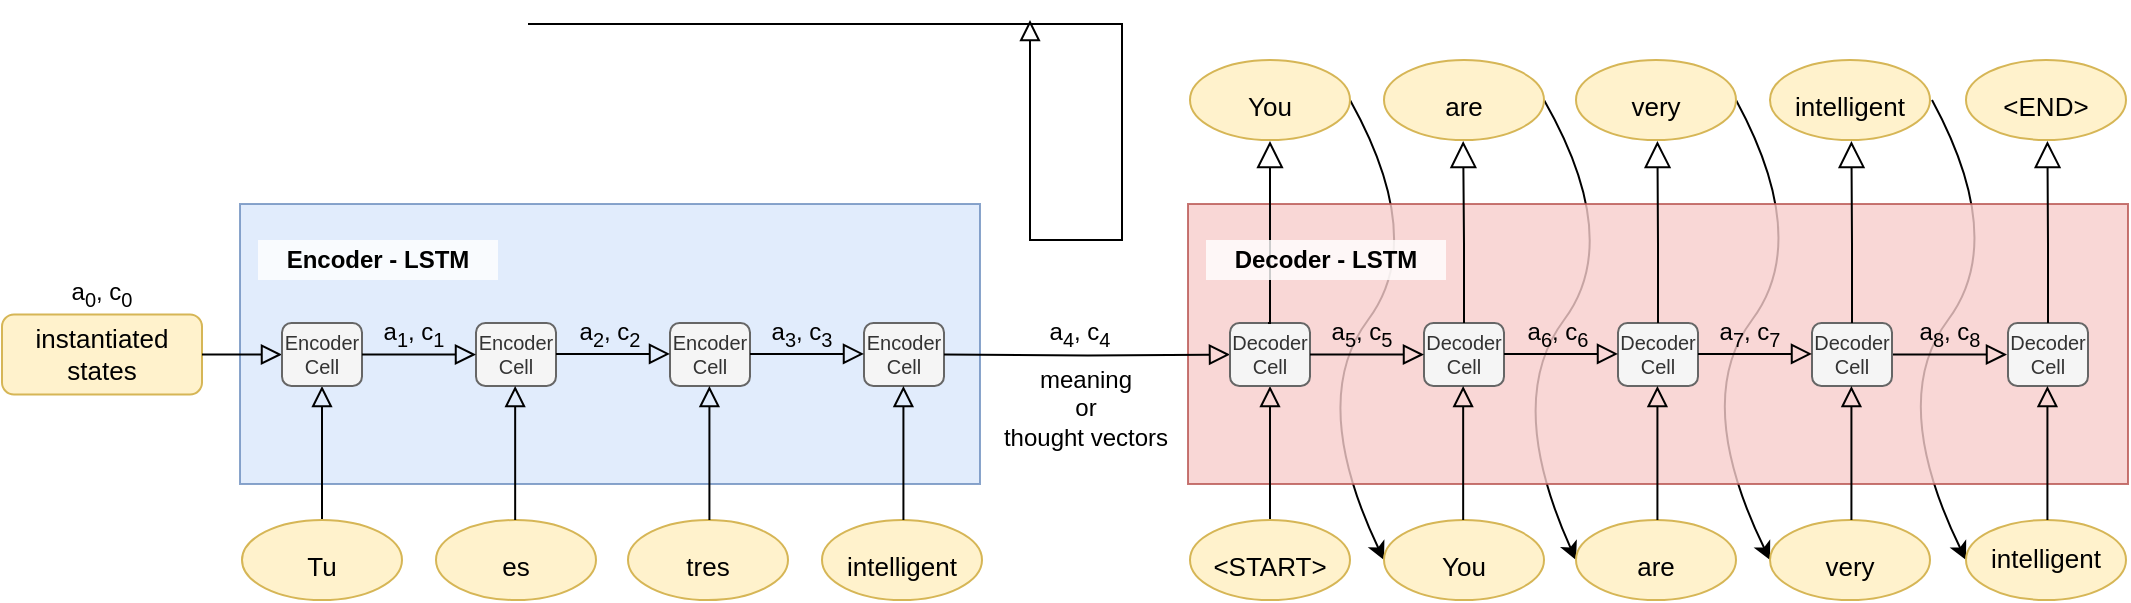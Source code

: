 <mxfile version="14.3.0" type="github">
  <diagram id="3f_s-jwOlLiw3ekH4LFg" name="Page-1">
    <mxGraphModel dx="1117" dy="589" grid="1" gridSize="10" guides="1" tooltips="1" connect="1" arrows="1" fold="1" page="1" pageScale="1" pageWidth="1200" pageHeight="1600" math="0" shadow="0">
      <root>
        <mxCell id="0" />
        <mxCell id="1" parent="0" />
        <mxCell id="AeqN3ozY2u7MsNfRUxQ7-118" value="" style="curved=1;endArrow=classic;html=1;strokeWidth=1;fontColor=#FFFFFF;exitX=1;exitY=0.5;exitDx=0;exitDy=0;entryX=0;entryY=0.5;entryDx=0;entryDy=0;" edge="1" parent="1" target="AeqN3ozY2u7MsNfRUxQ7-119">
          <mxGeometry width="50" height="50" relative="1" as="geometry">
            <mxPoint x="1045" y="270" as="sourcePoint" />
            <mxPoint x="1051" y="500" as="targetPoint" />
            <Array as="points">
              <mxPoint x="1083" y="340" />
              <mxPoint x="1023" y="420" />
            </Array>
          </mxGeometry>
        </mxCell>
        <mxCell id="AeqN3ozY2u7MsNfRUxQ7-116" value="" style="curved=1;endArrow=classic;html=1;strokeWidth=1;fontColor=#FFFFFF;exitX=1;exitY=0.5;exitDx=0;exitDy=0;entryX=0;entryY=0.5;entryDx=0;entryDy=0;" edge="1" parent="1" source="AeqN3ozY2u7MsNfRUxQ7-112" target="AeqN3ozY2u7MsNfRUxQ7-92">
          <mxGeometry width="50" height="50" relative="1" as="geometry">
            <mxPoint x="863" y="270" as="sourcePoint" />
            <mxPoint x="863" y="500" as="targetPoint" />
            <Array as="points">
              <mxPoint x="891" y="340" />
              <mxPoint x="831" y="420" />
            </Array>
          </mxGeometry>
        </mxCell>
        <mxCell id="AeqN3ozY2u7MsNfRUxQ7-117" value="" style="curved=1;endArrow=classic;html=1;strokeWidth=1;fontColor=#FFFFFF;exitX=1;exitY=0.5;exitDx=0;exitDy=0;entryX=0;entryY=0.5;entryDx=0;entryDy=0;" edge="1" parent="1" source="AeqN3ozY2u7MsNfRUxQ7-113" target="AeqN3ozY2u7MsNfRUxQ7-93">
          <mxGeometry width="50" height="50" relative="1" as="geometry">
            <mxPoint x="953" y="270" as="sourcePoint" />
            <mxPoint x="953" y="500" as="targetPoint" />
            <Array as="points">
              <mxPoint x="985" y="340" />
              <mxPoint x="925" y="420" />
            </Array>
          </mxGeometry>
        </mxCell>
        <mxCell id="AeqN3ozY2u7MsNfRUxQ7-115" value="" style="curved=1;endArrow=classic;html=1;strokeWidth=1;fontColor=#FFFFFF;entryX=0;entryY=0.5;entryDx=0;entryDy=0;exitX=1;exitY=0.5;exitDx=0;exitDy=0;" edge="1" parent="1" source="AeqN3ozY2u7MsNfRUxQ7-111" target="AeqN3ozY2u7MsNfRUxQ7-91">
          <mxGeometry width="50" height="50" relative="1" as="geometry">
            <mxPoint x="721" y="570" as="sourcePoint" />
            <mxPoint x="771" y="520" as="targetPoint" />
            <Array as="points">
              <mxPoint x="793" y="340" />
              <mxPoint x="733" y="420" />
            </Array>
          </mxGeometry>
        </mxCell>
        <mxCell id="AeqN3ozY2u7MsNfRUxQ7-106" value="" style="rounded=0;whiteSpace=wrap;html=1;fillColor=#f8cecc;strokeColor=#b85450;opacity=80;" vertex="1" parent="1">
          <mxGeometry x="673" y="322" width="470" height="140" as="geometry" />
        </mxCell>
        <mxCell id="AeqN3ozY2u7MsNfRUxQ7-1" value="" style="rounded=0;whiteSpace=wrap;html=1;fillColor=#dae8fc;strokeColor=#6c8ebf;opacity=80;" vertex="1" parent="1">
          <mxGeometry x="199" y="322" width="370" height="140" as="geometry" />
        </mxCell>
        <mxCell id="AeqN3ozY2u7MsNfRUxQ7-3" value="" style="rounded=0;html=1;jettySize=auto;orthogonalLoop=1;fontSize=11;endArrow=block;endFill=0;endSize=8;strokeWidth=1;shadow=0;labelBackgroundColor=none;edgeStyle=orthogonalEdgeStyle;exitX=0.5;exitY=0;exitDx=0;exitDy=0;entryX=0.5;entryY=1;entryDx=0;entryDy=0;" edge="1" parent="1" source="AeqN3ozY2u7MsNfRUxQ7-5" target="AeqN3ozY2u7MsNfRUxQ7-34">
          <mxGeometry x="0.333" y="20" relative="1" as="geometry">
            <mxPoint as="offset" />
            <mxPoint x="240" y="409.03" as="sourcePoint" />
            <mxPoint x="240.0" y="416.5" as="targetPoint" />
            <Array as="points" />
          </mxGeometry>
        </mxCell>
        <mxCell id="AeqN3ozY2u7MsNfRUxQ7-5" value="&lt;font style=&quot;line-height: 0%&quot;&gt;&lt;sub&gt;&lt;span style=&quot;font-size: 13px&quot;&gt;Tu&lt;/span&gt;&lt;br&gt;&lt;/sub&gt;&lt;/font&gt;" style="ellipse;whiteSpace=wrap;html=1;fillColor=#fff2cc;strokeColor=#d6b656;" vertex="1" parent="1">
          <mxGeometry x="200" y="480" width="80" height="40" as="geometry" />
        </mxCell>
        <mxCell id="AeqN3ozY2u7MsNfRUxQ7-6" value="" style="rounded=0;html=1;jettySize=auto;orthogonalLoop=1;fontSize=11;endArrow=block;endFill=0;endSize=8;strokeWidth=1;shadow=0;labelBackgroundColor=none;edgeStyle=orthogonalEdgeStyle;exitX=0.5;exitY=0;exitDx=0;exitDy=0;entryX=0.5;entryY=1;entryDx=0;entryDy=0;" edge="1" parent="1" source="AeqN3ozY2u7MsNfRUxQ7-38">
          <mxGeometry x="0.333" y="20" relative="1" as="geometry">
            <mxPoint as="offset" />
            <mxPoint x="343.0" y="232" as="sourcePoint" />
            <mxPoint x="594" y="230" as="targetPoint" />
            <Array as="points">
              <mxPoint x="640" y="340" />
              <mxPoint x="594" y="340" />
            </Array>
          </mxGeometry>
        </mxCell>
        <mxCell id="AeqN3ozY2u7MsNfRUxQ7-8" value="&lt;span style=&quot;font-size: 13px&quot;&gt;instantiated&lt;br&gt;states&lt;br&gt;&lt;/span&gt;" style="rounded=1;whiteSpace=wrap;html=1;fontSize=12;glass=0;strokeWidth=1;shadow=0;fillColor=#fff2cc;strokeColor=#d6b656;" vertex="1" parent="1">
          <mxGeometry x="80" y="377.25" width="100" height="40" as="geometry" />
        </mxCell>
        <mxCell id="AeqN3ozY2u7MsNfRUxQ7-10" value="Encoder - LSTM" style="text;html=1;strokeColor=none;align=center;verticalAlign=middle;whiteSpace=wrap;rounded=0;opacity=80;fontStyle=1;fillColor=#ffffff;" vertex="1" parent="1">
          <mxGeometry x="208" y="340" width="120" height="20" as="geometry" />
        </mxCell>
        <mxCell id="AeqN3ozY2u7MsNfRUxQ7-13" value="" style="edgeStyle=orthogonalEdgeStyle;rounded=0;html=1;jettySize=auto;orthogonalLoop=1;fontSize=11;endArrow=block;endFill=0;endSize=8;strokeWidth=1;shadow=0;labelBackgroundColor=none;entryX=0;entryY=0.5;entryDx=0;entryDy=0;exitX=1;exitY=0.5;exitDx=0;exitDy=0;" edge="1" parent="1" source="AeqN3ozY2u7MsNfRUxQ7-8" target="AeqN3ozY2u7MsNfRUxQ7-34">
          <mxGeometry y="10" relative="1" as="geometry">
            <mxPoint as="offset" />
            <mxPoint x="255.0" y="401.5" as="sourcePoint" />
            <mxPoint x="845" y="303" as="targetPoint" />
            <Array as="points" />
          </mxGeometry>
        </mxCell>
        <mxCell id="AeqN3ozY2u7MsNfRUxQ7-34" value="Encoder Cell" style="rounded=1;whiteSpace=wrap;html=1;fillColor=#f5f5f5;strokeColor=#666666;fontSize=10;fontColor=#333333;" vertex="1" parent="1">
          <mxGeometry x="220" y="381.5" width="40" height="31.5" as="geometry" />
        </mxCell>
        <mxCell id="AeqN3ozY2u7MsNfRUxQ7-46" value="&lt;font style=&quot;line-height: 0%&quot;&gt;&lt;sub&gt;&lt;span style=&quot;font-size: 13px&quot;&gt;es&lt;/span&gt;&lt;br&gt;&lt;/sub&gt;&lt;/font&gt;" style="ellipse;whiteSpace=wrap;html=1;fillColor=#fff2cc;strokeColor=#d6b656;" vertex="1" parent="1">
          <mxGeometry x="297" y="480" width="80" height="40" as="geometry" />
        </mxCell>
        <mxCell id="AeqN3ozY2u7MsNfRUxQ7-47" value="&lt;font style=&quot;line-height: 0%&quot;&gt;&lt;sub&gt;&lt;span style=&quot;font-size: 13px&quot;&gt;tres&lt;/span&gt;&lt;br&gt;&lt;/sub&gt;&lt;/font&gt;" style="ellipse;whiteSpace=wrap;html=1;fillColor=#fff2cc;strokeColor=#d6b656;" vertex="1" parent="1">
          <mxGeometry x="393" y="480" width="80" height="40" as="geometry" />
        </mxCell>
        <mxCell id="AeqN3ozY2u7MsNfRUxQ7-48" value="&lt;font style=&quot;line-height: 0%&quot;&gt;&lt;sub&gt;&lt;span style=&quot;font-size: 13px&quot;&gt;intelligent&lt;/span&gt;&lt;br&gt;&lt;/sub&gt;&lt;/font&gt;" style="ellipse;whiteSpace=wrap;html=1;fillColor=#fff2cc;strokeColor=#d6b656;" vertex="1" parent="1">
          <mxGeometry x="490" y="480" width="80" height="40" as="geometry" />
        </mxCell>
        <mxCell id="AeqN3ozY2u7MsNfRUxQ7-50" value="Encoder Cell" style="rounded=1;whiteSpace=wrap;html=1;fillColor=#f5f5f5;strokeColor=#666666;fontSize=10;fontColor=#333333;" vertex="1" parent="1">
          <mxGeometry x="317" y="381.5" width="40" height="31.5" as="geometry" />
        </mxCell>
        <mxCell id="AeqN3ozY2u7MsNfRUxQ7-51" value="Encoder Cell" style="rounded=1;whiteSpace=wrap;html=1;fillColor=#f5f5f5;strokeColor=#666666;fontSize=10;fontColor=#333333;" vertex="1" parent="1">
          <mxGeometry x="414" y="381.5" width="40" height="31.5" as="geometry" />
        </mxCell>
        <mxCell id="AeqN3ozY2u7MsNfRUxQ7-52" value="Encoder Cell" style="rounded=1;whiteSpace=wrap;html=1;fillColor=#f5f5f5;strokeColor=#666666;fontSize=10;fontColor=#333333;" vertex="1" parent="1">
          <mxGeometry x="511" y="381.5" width="40" height="31.5" as="geometry" />
        </mxCell>
        <mxCell id="AeqN3ozY2u7MsNfRUxQ7-53" value="" style="rounded=0;html=1;jettySize=auto;orthogonalLoop=1;fontSize=11;endArrow=block;endFill=0;endSize=8;strokeWidth=1;shadow=0;labelBackgroundColor=none;edgeStyle=orthogonalEdgeStyle;exitX=0.5;exitY=0;exitDx=0;exitDy=0;entryX=0.5;entryY=1;entryDx=0;entryDy=0;" edge="1" parent="1">
          <mxGeometry x="0.333" y="20" relative="1" as="geometry">
            <mxPoint as="offset" />
            <mxPoint x="336.58" y="480.0" as="sourcePoint" />
            <mxPoint x="336.58" y="413" as="targetPoint" />
            <Array as="points" />
          </mxGeometry>
        </mxCell>
        <mxCell id="AeqN3ozY2u7MsNfRUxQ7-54" value="" style="rounded=0;html=1;jettySize=auto;orthogonalLoop=1;fontSize=11;endArrow=block;endFill=0;endSize=8;strokeWidth=1;shadow=0;labelBackgroundColor=none;edgeStyle=orthogonalEdgeStyle;exitX=0.5;exitY=0;exitDx=0;exitDy=0;entryX=0.5;entryY=1;entryDx=0;entryDy=0;" edge="1" parent="1">
          <mxGeometry x="0.333" y="20" relative="1" as="geometry">
            <mxPoint as="offset" />
            <mxPoint x="433.71" y="480.0" as="sourcePoint" />
            <mxPoint x="433.71" y="413" as="targetPoint" />
            <Array as="points" />
          </mxGeometry>
        </mxCell>
        <mxCell id="AeqN3ozY2u7MsNfRUxQ7-55" value="" style="rounded=0;html=1;jettySize=auto;orthogonalLoop=1;fontSize=11;endArrow=block;endFill=0;endSize=8;strokeWidth=1;shadow=0;labelBackgroundColor=none;edgeStyle=orthogonalEdgeStyle;exitX=0.5;exitY=0;exitDx=0;exitDy=0;entryX=0.5;entryY=1;entryDx=0;entryDy=0;" edge="1" parent="1">
          <mxGeometry x="0.333" y="20" relative="1" as="geometry">
            <mxPoint as="offset" />
            <mxPoint x="530.71" y="480.0" as="sourcePoint" />
            <mxPoint x="530.71" y="413" as="targetPoint" />
            <Array as="points" />
          </mxGeometry>
        </mxCell>
        <mxCell id="AeqN3ozY2u7MsNfRUxQ7-56" value="" style="edgeStyle=orthogonalEdgeStyle;rounded=0;html=1;jettySize=auto;orthogonalLoop=1;fontSize=11;endArrow=block;endFill=0;endSize=8;strokeWidth=1;shadow=0;labelBackgroundColor=none;entryX=0;entryY=0.5;entryDx=0;entryDy=0;" edge="1" parent="1" source="AeqN3ozY2u7MsNfRUxQ7-34" target="AeqN3ozY2u7MsNfRUxQ7-50">
          <mxGeometry y="10" relative="1" as="geometry">
            <mxPoint as="offset" />
            <mxPoint x="260" y="397" as="sourcePoint" />
            <mxPoint x="300.0" y="396.96" as="targetPoint" />
            <Array as="points" />
          </mxGeometry>
        </mxCell>
        <mxCell id="AeqN3ozY2u7MsNfRUxQ7-58" value="" style="edgeStyle=orthogonalEdgeStyle;rounded=0;html=1;jettySize=auto;orthogonalLoop=1;fontSize=11;endArrow=block;endFill=0;endSize=8;strokeWidth=1;shadow=0;labelBackgroundColor=none;entryX=0;entryY=0.5;entryDx=0;entryDy=0;" edge="1" parent="1">
          <mxGeometry y="10" relative="1" as="geometry">
            <mxPoint as="offset" />
            <mxPoint x="357" y="396.967" as="sourcePoint" />
            <mxPoint x="414" y="396.96" as="targetPoint" />
            <Array as="points" />
          </mxGeometry>
        </mxCell>
        <mxCell id="AeqN3ozY2u7MsNfRUxQ7-59" value="" style="edgeStyle=orthogonalEdgeStyle;rounded=0;html=1;jettySize=auto;orthogonalLoop=1;fontSize=11;endArrow=block;endFill=0;endSize=8;strokeWidth=1;shadow=0;labelBackgroundColor=none;entryX=0;entryY=0.5;entryDx=0;entryDy=0;" edge="1" parent="1">
          <mxGeometry y="10" relative="1" as="geometry">
            <mxPoint as="offset" />
            <mxPoint x="454" y="396.967" as="sourcePoint" />
            <mxPoint x="511" y="396.96" as="targetPoint" />
            <Array as="points" />
          </mxGeometry>
        </mxCell>
        <mxCell id="AeqN3ozY2u7MsNfRUxQ7-60" value="&lt;font style=&quot;font-size: 12px&quot;&gt;a&lt;sub&gt;0&lt;/sub&gt;, c&lt;sub&gt;0&lt;/sub&gt;&lt;/font&gt;" style="text;html=1;strokeColor=none;fillColor=none;align=center;verticalAlign=middle;whiteSpace=wrap;rounded=0;" vertex="1" parent="1">
          <mxGeometry x="110" y="357" width="40" height="20" as="geometry" />
        </mxCell>
        <mxCell id="AeqN3ozY2u7MsNfRUxQ7-61" value="&lt;font style=&quot;font-size: 12px&quot;&gt;a&lt;sub&gt;1&lt;/sub&gt;, c&lt;sub&gt;1&lt;/sub&gt;&lt;/font&gt;" style="text;html=1;strokeColor=none;fillColor=none;align=center;verticalAlign=middle;whiteSpace=wrap;rounded=0;" vertex="1" parent="1">
          <mxGeometry x="266" y="377.25" width="40" height="20" as="geometry" />
        </mxCell>
        <mxCell id="AeqN3ozY2u7MsNfRUxQ7-62" value="&lt;font style=&quot;font-size: 12px&quot;&gt;a&lt;sub&gt;2&lt;/sub&gt;, c&lt;sub&gt;2&lt;/sub&gt;&lt;/font&gt;" style="text;html=1;strokeColor=none;fillColor=none;align=center;verticalAlign=middle;whiteSpace=wrap;rounded=0;" vertex="1" parent="1">
          <mxGeometry x="364" y="377.25" width="40" height="20" as="geometry" />
        </mxCell>
        <mxCell id="AeqN3ozY2u7MsNfRUxQ7-63" value="&lt;font style=&quot;font-size: 12px&quot;&gt;a&lt;sub&gt;3&lt;/sub&gt;, c&lt;sub&gt;3&lt;/sub&gt;&lt;/font&gt;" style="text;html=1;strokeColor=none;fillColor=none;align=center;verticalAlign=middle;whiteSpace=wrap;rounded=0;" vertex="1" parent="1">
          <mxGeometry x="460" y="377.25" width="40" height="20" as="geometry" />
        </mxCell>
        <mxCell id="AeqN3ozY2u7MsNfRUxQ7-64" value="&lt;font style=&quot;font-size: 12px&quot;&gt;a&lt;sub&gt;4&lt;/sub&gt;, c&lt;sub&gt;4&lt;/sub&gt;&lt;/font&gt;" style="text;html=1;strokeColor=none;fillColor=none;align=center;verticalAlign=middle;whiteSpace=wrap;rounded=0;" vertex="1" parent="1">
          <mxGeometry x="599" y="377.25" width="40" height="20" as="geometry" />
        </mxCell>
        <mxCell id="AeqN3ozY2u7MsNfRUxQ7-65" value="" style="edgeStyle=orthogonalEdgeStyle;rounded=0;html=1;jettySize=auto;orthogonalLoop=1;fontSize=11;endArrow=block;endFill=0;endSize=8;strokeWidth=1;shadow=0;labelBackgroundColor=none;entryX=0;entryY=0.5;entryDx=0;entryDy=0;" edge="1" parent="1" target="AeqN3ozY2u7MsNfRUxQ7-90">
          <mxGeometry y="10" relative="1" as="geometry">
            <mxPoint as="offset" />
            <mxPoint x="551" y="397.257" as="sourcePoint" />
            <mxPoint x="630" y="397" as="targetPoint" />
            <Array as="points" />
          </mxGeometry>
        </mxCell>
        <mxCell id="AeqN3ozY2u7MsNfRUxQ7-87" value="" style="rounded=0;html=1;jettySize=auto;orthogonalLoop=1;fontSize=11;endArrow=block;endFill=0;endSize=8;strokeWidth=1;shadow=0;labelBackgroundColor=none;edgeStyle=orthogonalEdgeStyle;exitX=0.5;exitY=0;exitDx=0;exitDy=0;entryX=0.5;entryY=1;entryDx=0;entryDy=0;" edge="1" parent="1" source="AeqN3ozY2u7MsNfRUxQ7-88" target="AeqN3ozY2u7MsNfRUxQ7-90">
          <mxGeometry x="0.333" y="20" relative="1" as="geometry">
            <mxPoint as="offset" />
            <mxPoint x="714" y="409.03" as="sourcePoint" />
            <mxPoint x="714.0" y="416.5" as="targetPoint" />
            <Array as="points" />
          </mxGeometry>
        </mxCell>
        <mxCell id="AeqN3ozY2u7MsNfRUxQ7-88" value="&lt;font style=&quot;line-height: 0%&quot;&gt;&lt;sub&gt;&lt;span style=&quot;font-size: 13px&quot;&gt;&amp;lt;START&amp;gt;&lt;/span&gt;&lt;br&gt;&lt;/sub&gt;&lt;/font&gt;" style="ellipse;whiteSpace=wrap;html=1;fillColor=#fff2cc;strokeColor=#d6b656;" vertex="1" parent="1">
          <mxGeometry x="674" y="480" width="80" height="40" as="geometry" />
        </mxCell>
        <mxCell id="AeqN3ozY2u7MsNfRUxQ7-90" value="Decoder Cell" style="rounded=1;whiteSpace=wrap;html=1;fillColor=#f5f5f5;strokeColor=#666666;fontSize=10;fontColor=#333333;" vertex="1" parent="1">
          <mxGeometry x="694" y="381.5" width="40" height="31.5" as="geometry" />
        </mxCell>
        <mxCell id="AeqN3ozY2u7MsNfRUxQ7-91" value="&lt;font style=&quot;line-height: 0%&quot;&gt;&lt;sub&gt;&lt;span style=&quot;font-size: 13px&quot;&gt;You&lt;/span&gt;&lt;br&gt;&lt;/sub&gt;&lt;/font&gt;" style="ellipse;whiteSpace=wrap;html=1;fillColor=#fff2cc;strokeColor=#d6b656;" vertex="1" parent="1">
          <mxGeometry x="771" y="480" width="80" height="40" as="geometry" />
        </mxCell>
        <mxCell id="AeqN3ozY2u7MsNfRUxQ7-92" value="&lt;font style=&quot;line-height: 0%&quot;&gt;&lt;sub&gt;&lt;span style=&quot;font-size: 13px&quot;&gt;are&lt;/span&gt;&lt;br&gt;&lt;/sub&gt;&lt;/font&gt;" style="ellipse;whiteSpace=wrap;html=1;fillColor=#fff2cc;strokeColor=#d6b656;" vertex="1" parent="1">
          <mxGeometry x="867" y="480" width="80" height="40" as="geometry" />
        </mxCell>
        <mxCell id="AeqN3ozY2u7MsNfRUxQ7-93" value="&lt;font style=&quot;line-height: 0%&quot;&gt;&lt;sub&gt;&lt;span style=&quot;font-size: 13px&quot;&gt;very&lt;/span&gt;&lt;br&gt;&lt;/sub&gt;&lt;/font&gt;" style="ellipse;whiteSpace=wrap;html=1;fillColor=#fff2cc;strokeColor=#d6b656;" vertex="1" parent="1">
          <mxGeometry x="964" y="480" width="80" height="40" as="geometry" />
        </mxCell>
        <mxCell id="AeqN3ozY2u7MsNfRUxQ7-94" value="Decoder Cell" style="rounded=1;whiteSpace=wrap;html=1;fillColor=#f5f5f5;strokeColor=#666666;fontSize=10;fontColor=#333333;" vertex="1" parent="1">
          <mxGeometry x="791" y="381.5" width="40" height="31.5" as="geometry" />
        </mxCell>
        <mxCell id="AeqN3ozY2u7MsNfRUxQ7-95" value="Decoder Cell" style="rounded=1;whiteSpace=wrap;html=1;fillColor=#f5f5f5;strokeColor=#666666;fontSize=10;fontColor=#333333;" vertex="1" parent="1">
          <mxGeometry x="888" y="381.5" width="40" height="31.5" as="geometry" />
        </mxCell>
        <mxCell id="AeqN3ozY2u7MsNfRUxQ7-96" value="Decoder Cell" style="rounded=1;whiteSpace=wrap;html=1;fillColor=#f5f5f5;strokeColor=#666666;fontSize=10;fontColor=#333333;" vertex="1" parent="1">
          <mxGeometry x="985" y="381.5" width="40" height="31.5" as="geometry" />
        </mxCell>
        <mxCell id="AeqN3ozY2u7MsNfRUxQ7-97" value="" style="rounded=0;html=1;jettySize=auto;orthogonalLoop=1;fontSize=11;endArrow=block;endFill=0;endSize=8;strokeWidth=1;shadow=0;labelBackgroundColor=none;edgeStyle=orthogonalEdgeStyle;exitX=0.5;exitY=0;exitDx=0;exitDy=0;entryX=0.5;entryY=1;entryDx=0;entryDy=0;" edge="1" parent="1">
          <mxGeometry x="0.333" y="20" relative="1" as="geometry">
            <mxPoint as="offset" />
            <mxPoint x="810.58" y="480.0" as="sourcePoint" />
            <mxPoint x="810.58" y="413" as="targetPoint" />
            <Array as="points" />
          </mxGeometry>
        </mxCell>
        <mxCell id="AeqN3ozY2u7MsNfRUxQ7-98" value="" style="rounded=0;html=1;jettySize=auto;orthogonalLoop=1;fontSize=11;endArrow=block;endFill=0;endSize=8;strokeWidth=1;shadow=0;labelBackgroundColor=none;edgeStyle=orthogonalEdgeStyle;exitX=0.5;exitY=0;exitDx=0;exitDy=0;entryX=0.5;entryY=1;entryDx=0;entryDy=0;" edge="1" parent="1">
          <mxGeometry x="0.333" y="20" relative="1" as="geometry">
            <mxPoint as="offset" />
            <mxPoint x="907.71" y="480.0" as="sourcePoint" />
            <mxPoint x="907.71" y="413" as="targetPoint" />
            <Array as="points" />
          </mxGeometry>
        </mxCell>
        <mxCell id="AeqN3ozY2u7MsNfRUxQ7-99" value="" style="rounded=0;html=1;jettySize=auto;orthogonalLoop=1;fontSize=11;endArrow=block;endFill=0;endSize=8;strokeWidth=1;shadow=0;labelBackgroundColor=none;edgeStyle=orthogonalEdgeStyle;exitX=0.5;exitY=0;exitDx=0;exitDy=0;entryX=0.5;entryY=1;entryDx=0;entryDy=0;" edge="1" parent="1">
          <mxGeometry x="0.333" y="20" relative="1" as="geometry">
            <mxPoint as="offset" />
            <mxPoint x="1004.71" y="480.0" as="sourcePoint" />
            <mxPoint x="1004.71" y="413" as="targetPoint" />
            <Array as="points" />
          </mxGeometry>
        </mxCell>
        <mxCell id="AeqN3ozY2u7MsNfRUxQ7-100" value="" style="edgeStyle=orthogonalEdgeStyle;rounded=0;html=1;jettySize=auto;orthogonalLoop=1;fontSize=11;endArrow=block;endFill=0;endSize=8;strokeWidth=1;shadow=0;labelBackgroundColor=none;entryX=0;entryY=0.5;entryDx=0;entryDy=0;" edge="1" parent="1" source="AeqN3ozY2u7MsNfRUxQ7-90" target="AeqN3ozY2u7MsNfRUxQ7-94">
          <mxGeometry y="10" relative="1" as="geometry">
            <mxPoint as="offset" />
            <mxPoint x="734" y="397" as="sourcePoint" />
            <mxPoint x="774.0" y="396.96" as="targetPoint" />
            <Array as="points" />
          </mxGeometry>
        </mxCell>
        <mxCell id="AeqN3ozY2u7MsNfRUxQ7-101" value="" style="edgeStyle=orthogonalEdgeStyle;rounded=0;html=1;jettySize=auto;orthogonalLoop=1;fontSize=11;endArrow=block;endFill=0;endSize=8;strokeWidth=1;shadow=0;labelBackgroundColor=none;entryX=0;entryY=0.5;entryDx=0;entryDy=0;" edge="1" parent="1">
          <mxGeometry y="10" relative="1" as="geometry">
            <mxPoint as="offset" />
            <mxPoint x="831" y="396.967" as="sourcePoint" />
            <mxPoint x="888" y="396.96" as="targetPoint" />
            <Array as="points" />
          </mxGeometry>
        </mxCell>
        <mxCell id="AeqN3ozY2u7MsNfRUxQ7-102" value="" style="edgeStyle=orthogonalEdgeStyle;rounded=0;html=1;jettySize=auto;orthogonalLoop=1;fontSize=11;endArrow=block;endFill=0;endSize=8;strokeWidth=1;shadow=0;labelBackgroundColor=none;entryX=0;entryY=0.5;entryDx=0;entryDy=0;" edge="1" parent="1">
          <mxGeometry y="10" relative="1" as="geometry">
            <mxPoint as="offset" />
            <mxPoint x="928" y="396.967" as="sourcePoint" />
            <mxPoint x="985" y="396.96" as="targetPoint" />
            <Array as="points" />
          </mxGeometry>
        </mxCell>
        <mxCell id="AeqN3ozY2u7MsNfRUxQ7-103" value="&lt;font style=&quot;font-size: 12px&quot;&gt;a&lt;sub&gt;5&lt;/sub&gt;, c&lt;sub&gt;5&lt;/sub&gt;&lt;/font&gt;" style="text;html=1;strokeColor=none;fillColor=none;align=center;verticalAlign=middle;whiteSpace=wrap;rounded=0;" vertex="1" parent="1">
          <mxGeometry x="740" y="377.25" width="40" height="20" as="geometry" />
        </mxCell>
        <mxCell id="AeqN3ozY2u7MsNfRUxQ7-104" value="&lt;font style=&quot;font-size: 12px&quot;&gt;a&lt;sub&gt;6&lt;/sub&gt;, c&lt;sub&gt;6&lt;/sub&gt;&lt;/font&gt;" style="text;html=1;strokeColor=none;fillColor=none;align=center;verticalAlign=middle;whiteSpace=wrap;rounded=0;" vertex="1" parent="1">
          <mxGeometry x="838" y="377.25" width="40" height="20" as="geometry" />
        </mxCell>
        <mxCell id="AeqN3ozY2u7MsNfRUxQ7-105" value="&lt;font style=&quot;font-size: 12px&quot;&gt;a&lt;sub&gt;7&lt;/sub&gt;, c&lt;sub&gt;7&lt;/sub&gt;&lt;/font&gt;" style="text;html=1;strokeColor=none;fillColor=none;align=center;verticalAlign=middle;whiteSpace=wrap;rounded=0;" vertex="1" parent="1">
          <mxGeometry x="934" y="377.25" width="40" height="20" as="geometry" />
        </mxCell>
        <mxCell id="AeqN3ozY2u7MsNfRUxQ7-107" value="" style="rounded=0;html=1;jettySize=auto;orthogonalLoop=1;fontSize=11;endArrow=block;endFill=0;endSize=11;strokeWidth=1;shadow=0;labelBackgroundColor=none;edgeStyle=orthogonalEdgeStyle;exitX=0.5;exitY=0;exitDx=0;exitDy=0;entryX=0.5;entryY=1;entryDx=0;entryDy=0;targetPerimeterSpacing=0;sourcePerimeterSpacing=0;" edge="1" parent="1">
          <mxGeometry x="0.333" y="20" relative="1" as="geometry">
            <mxPoint as="offset" />
            <mxPoint x="713" y="381.5" as="sourcePoint" />
            <mxPoint x="714" y="290.5" as="targetPoint" />
            <Array as="points">
              <mxPoint x="714" y="381" />
            </Array>
          </mxGeometry>
        </mxCell>
        <mxCell id="AeqN3ozY2u7MsNfRUxQ7-108" value="" style="rounded=0;html=1;jettySize=auto;orthogonalLoop=1;fontSize=11;endArrow=block;endFill=0;endSize=11;strokeWidth=1;shadow=0;labelBackgroundColor=none;edgeStyle=orthogonalEdgeStyle;exitX=0.5;exitY=0;exitDx=0;exitDy=0;entryX=0.5;entryY=1;entryDx=0;entryDy=0;targetPerimeterSpacing=0;sourcePerimeterSpacing=0;" edge="1" parent="1" source="AeqN3ozY2u7MsNfRUxQ7-94">
          <mxGeometry x="0.333" y="20" relative="1" as="geometry">
            <mxPoint as="offset" />
            <mxPoint x="810.58" y="357.5" as="sourcePoint" />
            <mxPoint x="810.58" y="290.5" as="targetPoint" />
            <Array as="points" />
          </mxGeometry>
        </mxCell>
        <mxCell id="AeqN3ozY2u7MsNfRUxQ7-109" value="" style="rounded=0;html=1;jettySize=auto;orthogonalLoop=1;fontSize=11;endArrow=block;endFill=0;endSize=11;strokeWidth=1;shadow=0;labelBackgroundColor=none;edgeStyle=orthogonalEdgeStyle;exitX=0.5;exitY=0;exitDx=0;exitDy=0;entryX=0.5;entryY=1;entryDx=0;entryDy=0;targetPerimeterSpacing=0;sourcePerimeterSpacing=0;" edge="1" parent="1" source="AeqN3ozY2u7MsNfRUxQ7-95">
          <mxGeometry x="0.333" y="20" relative="1" as="geometry">
            <mxPoint as="offset" />
            <mxPoint x="907.71" y="357.5" as="sourcePoint" />
            <mxPoint x="907.71" y="290.5" as="targetPoint" />
            <Array as="points" />
          </mxGeometry>
        </mxCell>
        <mxCell id="AeqN3ozY2u7MsNfRUxQ7-110" value="" style="rounded=0;html=1;jettySize=auto;orthogonalLoop=1;fontSize=11;endArrow=block;endFill=0;endSize=11;strokeWidth=1;shadow=0;labelBackgroundColor=none;edgeStyle=orthogonalEdgeStyle;exitX=0.5;exitY=0;exitDx=0;exitDy=0;entryX=0.5;entryY=1;entryDx=0;entryDy=0;targetPerimeterSpacing=0;sourcePerimeterSpacing=0;" edge="1" parent="1" source="AeqN3ozY2u7MsNfRUxQ7-96">
          <mxGeometry x="0.333" y="20" relative="1" as="geometry">
            <mxPoint as="offset" />
            <mxPoint x="1004.71" y="357.5" as="sourcePoint" />
            <mxPoint x="1004.71" y="290.5" as="targetPoint" />
            <Array as="points" />
          </mxGeometry>
        </mxCell>
        <mxCell id="AeqN3ozY2u7MsNfRUxQ7-111" value="&lt;font style=&quot;line-height: 0%&quot;&gt;&lt;sub&gt;&lt;span style=&quot;font-size: 13px&quot;&gt;You&lt;/span&gt;&lt;br&gt;&lt;/sub&gt;&lt;/font&gt;" style="ellipse;whiteSpace=wrap;html=1;fillColor=#fff2cc;strokeColor=#d6b656;" vertex="1" parent="1">
          <mxGeometry x="674" y="250" width="80" height="40" as="geometry" />
        </mxCell>
        <mxCell id="AeqN3ozY2u7MsNfRUxQ7-112" value="&lt;font style=&quot;line-height: 0%&quot;&gt;&lt;sub&gt;&lt;span style=&quot;font-size: 13px&quot;&gt;are&lt;/span&gt;&lt;br&gt;&lt;/sub&gt;&lt;/font&gt;" style="ellipse;whiteSpace=wrap;html=1;fillColor=#fff2cc;strokeColor=#d6b656;" vertex="1" parent="1">
          <mxGeometry x="771" y="250" width="80" height="40" as="geometry" />
        </mxCell>
        <mxCell id="AeqN3ozY2u7MsNfRUxQ7-113" value="&lt;font style=&quot;line-height: 0%&quot;&gt;&lt;sub&gt;&lt;span style=&quot;font-size: 13px&quot;&gt;very&lt;/span&gt;&lt;br&gt;&lt;/sub&gt;&lt;/font&gt;" style="ellipse;whiteSpace=wrap;html=1;fillColor=#fff2cc;strokeColor=#d6b656;" vertex="1" parent="1">
          <mxGeometry x="867" y="250" width="80" height="40" as="geometry" />
        </mxCell>
        <mxCell id="AeqN3ozY2u7MsNfRUxQ7-114" value="&lt;font style=&quot;line-height: 0%&quot;&gt;&lt;sub&gt;&lt;span style=&quot;font-size: 13px&quot;&gt;intelligent&lt;/span&gt;&lt;br&gt;&lt;/sub&gt;&lt;/font&gt;" style="ellipse;whiteSpace=wrap;html=1;fillColor=#fff2cc;strokeColor=#d6b656;" vertex="1" parent="1">
          <mxGeometry x="964" y="250" width="80" height="40" as="geometry" />
        </mxCell>
        <mxCell id="AeqN3ozY2u7MsNfRUxQ7-89" value="Decoder - LSTM" style="text;html=1;align=center;verticalAlign=middle;whiteSpace=wrap;rounded=0;opacity=80;fontStyle=1;fillColor=#ffffff;" vertex="1" parent="1">
          <mxGeometry x="682" y="340" width="120" height="20" as="geometry" />
        </mxCell>
        <mxCell id="AeqN3ozY2u7MsNfRUxQ7-119" value="&lt;font style=&quot;line-height: 0%&quot;&gt;&lt;span style=&quot;font-size: 13px&quot;&gt;intelligent&lt;/span&gt;&lt;sub&gt;&lt;br&gt;&lt;/sub&gt;&lt;/font&gt;" style="ellipse;whiteSpace=wrap;html=1;fillColor=#fff2cc;strokeColor=#d6b656;" vertex="1" parent="1">
          <mxGeometry x="1062" y="480" width="80" height="40" as="geometry" />
        </mxCell>
        <mxCell id="AeqN3ozY2u7MsNfRUxQ7-120" value="Decoder Cell" style="rounded=1;whiteSpace=wrap;html=1;fillColor=#f5f5f5;strokeColor=#666666;fontSize=10;fontColor=#333333;" vertex="1" parent="1">
          <mxGeometry x="1083" y="381.5" width="40" height="31.5" as="geometry" />
        </mxCell>
        <mxCell id="AeqN3ozY2u7MsNfRUxQ7-121" value="" style="rounded=0;html=1;jettySize=auto;orthogonalLoop=1;fontSize=11;endArrow=block;endFill=0;endSize=8;strokeWidth=1;shadow=0;labelBackgroundColor=none;edgeStyle=orthogonalEdgeStyle;exitX=0.5;exitY=0;exitDx=0;exitDy=0;entryX=0.5;entryY=1;entryDx=0;entryDy=0;" edge="1" parent="1">
          <mxGeometry x="0.333" y="20" relative="1" as="geometry">
            <mxPoint as="offset" />
            <mxPoint x="1102.71" y="480.0" as="sourcePoint" />
            <mxPoint x="1102.71" y="413" as="targetPoint" />
            <Array as="points" />
          </mxGeometry>
        </mxCell>
        <mxCell id="AeqN3ozY2u7MsNfRUxQ7-122" value="&lt;font style=&quot;font-size: 12px&quot;&gt;a&lt;sub&gt;8&lt;/sub&gt;, c&lt;sub&gt;8&lt;/sub&gt;&lt;/font&gt;" style="text;html=1;strokeColor=none;fillColor=none;align=center;verticalAlign=middle;whiteSpace=wrap;rounded=0;" vertex="1" parent="1">
          <mxGeometry x="1034" y="377.25" width="40" height="20" as="geometry" />
        </mxCell>
        <mxCell id="AeqN3ozY2u7MsNfRUxQ7-123" value="" style="rounded=0;html=1;jettySize=auto;orthogonalLoop=1;fontSize=11;endArrow=block;endFill=0;endSize=11;strokeWidth=1;shadow=0;labelBackgroundColor=none;edgeStyle=orthogonalEdgeStyle;exitX=0.5;exitY=0;exitDx=0;exitDy=0;entryX=0.5;entryY=1;entryDx=0;entryDy=0;targetPerimeterSpacing=0;sourcePerimeterSpacing=0;" edge="1" parent="1" source="AeqN3ozY2u7MsNfRUxQ7-120">
          <mxGeometry x="0.333" y="20" relative="1" as="geometry">
            <mxPoint as="offset" />
            <mxPoint x="1102.71" y="357.5" as="sourcePoint" />
            <mxPoint x="1102.71" y="290.5" as="targetPoint" />
            <Array as="points" />
          </mxGeometry>
        </mxCell>
        <mxCell id="AeqN3ozY2u7MsNfRUxQ7-124" value="&lt;font style=&quot;line-height: 0%&quot;&gt;&lt;sub&gt;&lt;span style=&quot;font-size: 13px&quot;&gt;&amp;lt;END&amp;gt;&lt;/span&gt;&lt;br&gt;&lt;/sub&gt;&lt;/font&gt;" style="ellipse;whiteSpace=wrap;html=1;fillColor=#fff2cc;strokeColor=#d6b656;" vertex="1" parent="1">
          <mxGeometry x="1062" y="250" width="80" height="40" as="geometry" />
        </mxCell>
        <mxCell id="AeqN3ozY2u7MsNfRUxQ7-125" value="" style="edgeStyle=orthogonalEdgeStyle;rounded=0;html=1;jettySize=auto;orthogonalLoop=1;fontSize=11;endArrow=block;endFill=0;endSize=8;strokeWidth=1;shadow=0;labelBackgroundColor=none;entryX=0;entryY=0.5;entryDx=0;entryDy=0;" edge="1" parent="1">
          <mxGeometry y="10" relative="1" as="geometry">
            <mxPoint as="offset" />
            <mxPoint x="1025.5" y="397.257" as="sourcePoint" />
            <mxPoint x="1082.5" y="397.25" as="targetPoint" />
            <Array as="points" />
          </mxGeometry>
        </mxCell>
        <mxCell id="AeqN3ozY2u7MsNfRUxQ7-126" value="meaning &lt;br&gt;or &lt;br&gt;thought vectors" style="text;html=1;strokeColor=none;fillColor=none;align=center;verticalAlign=middle;whiteSpace=wrap;rounded=0;" vertex="1" parent="1">
          <mxGeometry x="570" y="405.25" width="104" height="36.75" as="geometry" />
        </mxCell>
      </root>
    </mxGraphModel>
  </diagram>
</mxfile>
